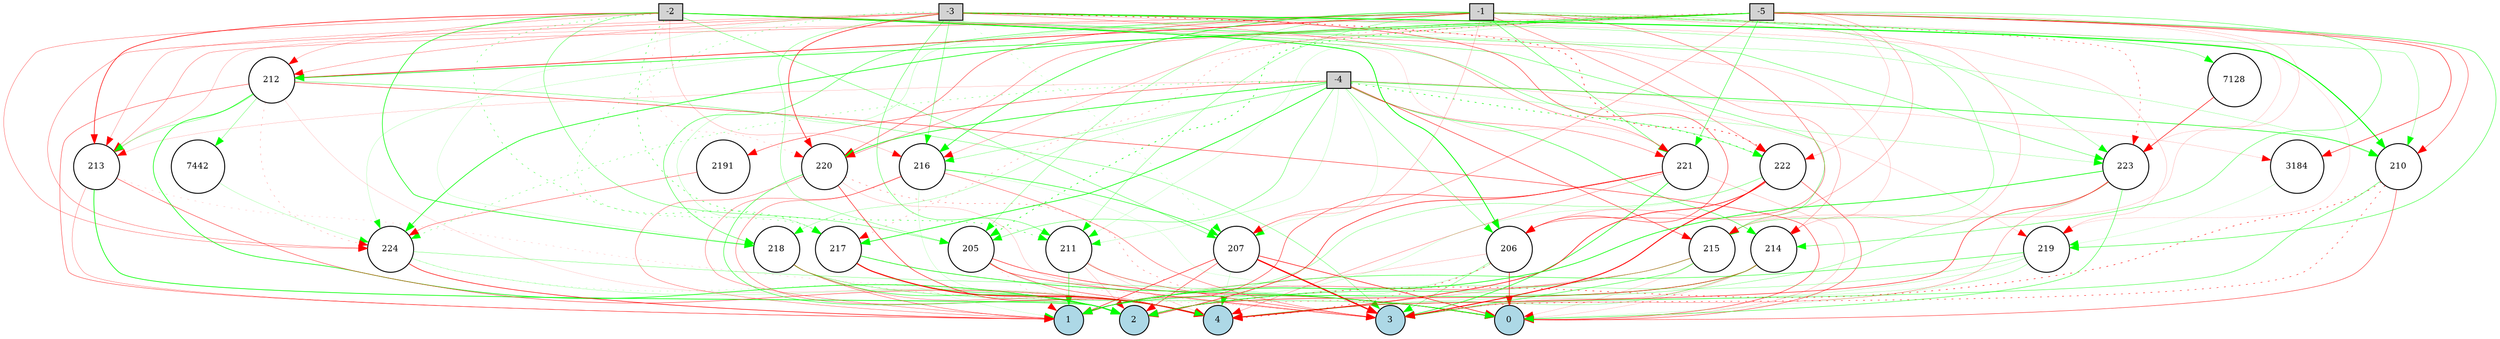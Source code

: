 digraph {
	node [fontsize=9 height=0.2 shape=circle width=0.2]
	-1 [fillcolor=lightgray shape=box style=filled]
	-2 [fillcolor=lightgray shape=box style=filled]
	-3 [fillcolor=lightgray shape=box style=filled]
	-4 [fillcolor=lightgray shape=box style=filled]
	-5 [fillcolor=lightgray shape=box style=filled]
	0 [fillcolor=lightblue style=filled]
	1 [fillcolor=lightblue style=filled]
	2 [fillcolor=lightblue style=filled]
	3 [fillcolor=lightblue style=filled]
	4 [fillcolor=lightblue style=filled]
	2191 [fillcolor=white style=filled]
	7442 [fillcolor=white style=filled]
	205 [fillcolor=white style=filled]
	206 [fillcolor=white style=filled]
	207 [fillcolor=white style=filled]
	210 [fillcolor=white style=filled]
	211 [fillcolor=white style=filled]
	212 [fillcolor=white style=filled]
	213 [fillcolor=white style=filled]
	214 [fillcolor=white style=filled]
	215 [fillcolor=white style=filled]
	216 [fillcolor=white style=filled]
	217 [fillcolor=white style=filled]
	218 [fillcolor=white style=filled]
	219 [fillcolor=white style=filled]
	220 [fillcolor=white style=filled]
	221 [fillcolor=white style=filled]
	222 [fillcolor=white style=filled]
	223 [fillcolor=white style=filled]
	224 [fillcolor=white style=filled]
	7128 [fillcolor=white style=filled]
	3184 [fillcolor=white style=filled]
	-1 -> 205 [color=green penwidth=0.2510074859051291 style=solid]
	-1 -> 206 [color=red penwidth=0.3443591048864126 style=solid]
	-1 -> 207 [color=red penwidth=0.17454714352250691 style=solid]
	-1 -> 210 [color=green penwidth=0.23151396861513981 style=solid]
	-1 -> 211 [color=green penwidth=0.2643477864901257 style=solid]
	-1 -> 212 [color=red penwidth=0.6410651339604365 style=solid]
	-1 -> 213 [color=red penwidth=0.26065624534218124 style=solid]
	-1 -> 214 [color=red penwidth=0.18074621233397264 style=solid]
	-1 -> 215 [color=green penwidth=0.2626112831272256 style=solid]
	-1 -> 216 [color=green penwidth=0.5820268834144068 style=solid]
	-1 -> 217 [color=green penwidth=0.15529581917774227 style=solid]
	-1 -> 218 [color=green penwidth=0.4161347128840711 style=solid]
	-1 -> 219 [color=red penwidth=0.10007490332347459 style=solid]
	-1 -> 220 [color=red penwidth=0.38101199173742084 style=solid]
	-1 -> 221 [color=green penwidth=0.3950190561463989 style=solid]
	-1 -> 222 [color=red penwidth=0.2962342879380181 style=solid]
	-1 -> 223 [color=red penwidth=0.39128858759663454 style=dotted]
	-1 -> 224 [color=green penwidth=0.1310666597484383 style=solid]
	-2 -> 205 [color=green penwidth=0.33189376454543884 style=solid]
	-2 -> 206 [color=green penwidth=0.8413791503932888 style=solid]
	-2 -> 207 [color=green penwidth=0.33383728493408127 style=solid]
	-2 -> 210 [color=green penwidth=0.18398339392205149 style=solid]
	-2 -> 211 [color=green penwidth=0.46924017453447275 style=dotted]
	-2 -> 212 [color=red penwidth=0.204771495280115 style=solid]
	-2 -> 213 [color=red penwidth=0.6229299624408315 style=solid]
	-2 -> 214 [color=red penwidth=0.23306613664395495 style=solid]
	-2 -> 215 [color=green penwidth=0.3388503391509289 style=solid]
	-2 -> 216 [color=red penwidth=0.16538938900696565 style=solid]
	-2 -> 217 [color=green penwidth=0.37349671290429454 style=dotted]
	-2 -> 218 [color=green penwidth=0.6358779333211071 style=solid]
	-2 -> 220 [color=red penwidth=0.14893106570707332 style=dotted]
	-2 -> 221 [color=red penwidth=0.10624853945768754 style=solid]
	-2 -> 222 [color=green penwidth=0.31492590036050633 style=solid]
	-2 -> 223 [color=green penwidth=0.35158135163053994 style=solid]
	-2 -> 224 [color=red penwidth=0.2766769207055627 style=solid]
	-3 -> 205 [color=green penwidth=0.2585250559075164 style=solid]
	-3 -> 206 [color=red penwidth=0.4358449113770374 style=solid]
	-3 -> 207 [color=green penwidth=0.17573078532238368 style=dotted]
	-3 -> 210 [color=green penwidth=1.0556383822480633 style=solid]
	-3 -> 211 [color=green penwidth=0.3557723625448399 style=solid]
	-3 -> 212 [color=red penwidth=0.24999387097037787 style=solid]
	-3 -> 213 [color=red penwidth=0.20996457682831338 style=solid]
	-3 -> 215 [color=red penwidth=0.14003567590672727 style=solid]
	-3 -> 216 [color=green penwidth=0.31489575540108916 style=solid]
	-3 -> 217 [color=green penwidth=0.29670818779267993 style=dotted]
	-3 -> 218 [color=green penwidth=0.1038816650606759 style=solid]
	-3 -> 219 [color=red penwidth=0.13324195502632732 style=solid]
	-3 -> 220 [color=red penwidth=0.5844564404354423 style=solid]
	-3 -> 221 [color=red penwidth=0.28385812452088777 style=solid]
	-3 -> 222 [color=red penwidth=0.6246270699754889 style=dotted]
	-3 -> 223 [color=green penwidth=0.2357805453909063 style=solid]
	-3 -> 224 [color=red penwidth=0.2860433885640931 style=solid]
	-4 -> 205 [color=green penwidth=0.327361911423882 style=solid]
	-4 -> 206 [color=green penwidth=0.30006177416726343 style=solid]
	-4 -> 207 [color=green penwidth=0.10248957445582073 style=solid]
	-4 -> 210 [color=green penwidth=0.5836976513235088 style=solid]
	-4 -> 211 [color=green penwidth=0.13594447766694723 style=solid]
	-4 -> 213 [color=red penwidth=0.12567683785939815 style=solid]
	-4 -> 214 [color=green penwidth=0.44105871616632353 style=solid]
	-4 -> 215 [color=red penwidth=0.4631714448291464 style=solid]
	-4 -> 216 [color=green penwidth=0.23968797583470955 style=solid]
	-4 -> 217 [color=green penwidth=0.7087595018460235 style=solid]
	-4 -> 218 [color=green penwidth=0.19328367184091144 style=solid]
	-4 -> 219 [color=red penwidth=0.10902669533954366 style=solid]
	-4 -> 220 [color=green penwidth=0.6674354003457089 style=solid]
	-4 -> 221 [color=red penwidth=0.2916557945311105 style=solid]
	-4 -> 222 [color=green penwidth=0.6346973695746595 style=dotted]
	-4 -> 223 [color=green penwidth=0.18262406520878016 style=solid]
	-4 -> 224 [color=green penwidth=0.30094377304385445 style=dotted]
	-5 -> 205 [color=green penwidth=0.6876339711954769 style=dotted]
	-5 -> 206 [color=red penwidth=0.22004005127375725 style=solid]
	-5 -> 207 [color=red penwidth=0.2781638195321773 style=solid]
	-5 -> 210 [color=red penwidth=0.37761550991121284 style=solid]
	-5 -> 211 [color=green penwidth=0.12013419755586072 style=solid]
	-5 -> 212 [color=green penwidth=0.5999075571297267 style=solid]
	-5 -> 213 [color=red penwidth=0.16766955560830737 style=solid]
	-5 -> 214 [color=green penwidth=0.3601830776251198 style=solid]
	-5 -> 215 [color=red penwidth=0.13397124787466852 style=solid]
	-5 -> 216 [color=red penwidth=0.21115871592073415 style=solid]
	-5 -> 217 [color=red penwidth=0.2229498388224263 style=dotted]
	-5 -> 219 [color=green penwidth=0.42425970173300653 style=solid]
	-5 -> 220 [color=red penwidth=0.28691284592522953 style=solid]
	-5 -> 221 [color=green penwidth=0.4436134199183477 style=solid]
	-5 -> 222 [color=red penwidth=0.14393617047906698 style=solid]
	-5 -> 223 [color=red penwidth=0.11943347338867547 style=solid]
	-5 -> 224 [color=green penwidth=0.6735265153494584 style=solid]
	205 -> 0 [color=red penwidth=0.5125472474446868 style=solid]
	205 -> 1 [color=red penwidth=0.14396436799960094 style=dotted]
	205 -> 2 [color=green penwidth=0.12407688116700175 style=solid]
	205 -> 3 [color=red penwidth=0.4393473208823775 style=solid]
	205 -> 4 [color=red penwidth=0.40381045819984507 style=solid]
	206 -> 0 [color=red penwidth=0.6659385866563186 style=solid]
	206 -> 1 [color=red penwidth=0.1504069715591645 style=solid]
	206 -> 2 [color=green penwidth=0.1613810706928852 style=solid]
	206 -> 3 [color=green penwidth=0.2816567632050543 style=solid]
	206 -> 4 [color=red penwidth=0.4977686170040837 style=dotted]
	207 -> 0 [color=red penwidth=0.6018985617170067 style=solid]
	207 -> 1 [color=red penwidth=0.5389010913857122 style=solid]
	207 -> 2 [color=red penwidth=0.44202919123307605 style=solid]
	207 -> 3 [color=red penwidth=1.3330823488988106 style=solid]
	207 -> 4 [color=green penwidth=0.12824900236178483 style=solid]
	210 -> 0 [color=red penwidth=0.4053876677473309 style=solid]
	210 -> 2 [color=red penwidth=0.5418951701985071 style=dotted]
	210 -> 3 [color=red penwidth=0.46221624857220267 style=dotted]
	210 -> 4 [color=green penwidth=0.3865071529539632 style=solid]
	211 -> 0 [color=green penwidth=0.1042425297414892 style=solid]
	211 -> 1 [color=green penwidth=0.4562459418426581 style=solid]
	211 -> 2 [color=red penwidth=0.14753434949100347 style=solid]
	211 -> 3 [color=red penwidth=0.38838007131461416 style=solid]
	211 -> 4 [color=red penwidth=0.12360012185092176 style=solid]
	212 -> 0 [color=red penwidth=0.4412210468874851 style=solid]
	212 -> 1 [color=red penwidth=0.369895134289806 style=solid]
	212 -> 2 [color=green penwidth=0.6593352874648534 style=solid]
	212 -> 3 [color=green penwidth=0.2932273145599034 style=solid]
	212 -> 4 [color=red penwidth=0.10129805855790368 style=solid]
	213 -> 1 [color=red penwidth=0.2397723235939054 style=solid]
	213 -> 2 [color=green penwidth=0.728609694593478 style=solid]
	213 -> 3 [color=red penwidth=0.11402955325823619 style=dotted]
	213 -> 4 [color=red penwidth=0.39383564733545917 style=solid]
	214 -> 0 [color=red penwidth=0.11977094756493395 style=solid]
	214 -> 1 [color=green penwidth=0.564543668423077 style=solid]
	214 -> 2 [color=red penwidth=0.5096320301391112 style=solid]
	214 -> 3 [color=red penwidth=0.1916192849965439 style=solid]
	214 -> 4 [color=green penwidth=0.2321360326064468 style=solid]
	215 -> 0 [color=red penwidth=0.12808614100295387 style=solid]
	215 -> 1 [color=red penwidth=0.3436349046683559 style=solid]
	215 -> 2 [color=green penwidth=0.2829996564634215 style=solid]
	215 -> 3 [color=green penwidth=0.45573617620223494 style=solid]
	215 -> 4 [color=red penwidth=0.17991122678333787 style=solid]
	216 -> 0 [color=green penwidth=0.10013384564762084 style=solid]
	216 -> 1 [color=red penwidth=0.28141420477841517 style=solid]
	216 -> 2 [color=red penwidth=0.30921993275496973 style=solid]
	216 -> 3 [color=red penwidth=0.32485393027357456 style=solid]
	216 -> 4 [color=green penwidth=0.12394678988684453 style=solid]
	217 -> 0 [color=green penwidth=0.6298879938873366 style=solid]
	217 -> 1 [color=green penwidth=0.10886796750055117 style=solid]
	217 -> 2 [color=green penwidth=0.4808731932068083 style=solid]
	217 -> 3 [color=red penwidth=0.12216685667599808 style=dotted]
	217 -> 4 [color=red penwidth=1.097256048090976 style=solid]
	218 -> 0 [color=green penwidth=0.29985113448194706 style=solid]
	218 -> 1 [color=red penwidth=0.34028555035670177 style=solid]
	218 -> 2 [color=green penwidth=0.496736979190765 style=solid]
	218 -> 3 [color=red penwidth=0.16232498487476815 style=dotted]
	218 -> 4 [color=red penwidth=0.27237323519282997 style=solid]
	219 -> 0 [color=green penwidth=0.11293541030923147 style=solid]
	219 -> 1 [color=green penwidth=0.453435618683081 style=solid]
	219 -> 2 [color=green penwidth=0.22182430282240106 style=solid]
	219 -> 3 [color=green penwidth=0.13433883230594157 style=solid]
	219 -> 4 [color=green penwidth=0.1509324508214407 style=solid]
	220 -> 0 [color=red penwidth=0.29337113589772534 style=dotted]
	220 -> 1 [color=red penwidth=0.2846582712558493 style=solid]
	220 -> 2 [color=green penwidth=0.4486361674975017 style=solid]
	220 -> 3 [color=red penwidth=0.13663720963113138 style=solid]
	220 -> 4 [color=red penwidth=0.5263423613389305 style=solid]
	221 -> 0 [color=red penwidth=0.1621743385249307 style=solid]
	221 -> 1 [color=red penwidth=0.4430213084415059 style=solid]
	221 -> 2 [color=red penwidth=0.5637040645475484 style=solid]
	221 -> 3 [color=green penwidth=0.5948964726217325 style=solid]
	221 -> 4 [color=red penwidth=0.24474527071919094 style=solid]
	222 -> 0 [color=red penwidth=0.4090022311376106 style=solid]
	222 -> 1 [color=green penwidth=0.24284394049117644 style=solid]
	222 -> 2 [color=green penwidth=0.12194956773186645 style=solid]
	222 -> 3 [color=red penwidth=0.9535154431918361 style=solid]
	222 -> 4 [color=red penwidth=0.645641522950996 style=solid]
	223 -> 0 [color=green penwidth=0.4117258569695088 style=solid]
	223 -> 1 [color=green penwidth=0.6985497165000774 style=solid]
	223 -> 2 [color=green penwidth=0.2609237010523544 style=solid]
	223 -> 3 [color=red penwidth=0.23454117783430953 style=solid]
	223 -> 4 [color=red penwidth=0.5132871392310441 style=solid]
	224 -> 0 [color=green penwidth=0.24876565467894374 style=solid]
	224 -> 1 [color=red penwidth=0.6043107558388787 style=solid]
	224 -> 2 [color=green penwidth=0.15723732182099617 style=dotted]
	224 -> 4 [color=green penwidth=0.16764310745915406 style=solid]
	-4 -> 2191 [color=red penwidth=0.3928232407859168 style=solid]
	2191 -> 224 [color=red penwidth=0.3419066823867277 style=solid]
	212 -> 224 [color=red penwidth=0.18259158700805278 style=dotted]
	-4 -> 3184 [color=red penwidth=0.11410190199073109 style=solid]
	3184 -> 219 [color=green penwidth=0.11064793608740828 style=solid]
	216 -> 207 [color=green penwidth=0.5369250262217563 style=solid]
	-1 -> 7128 [color=green penwidth=0.3342591446532026 style=solid]
	7128 -> 223 [color=red penwidth=0.5649338528368739 style=solid]
	-5 -> 3184 [color=red penwidth=0.5044347740061039 style=solid]
	212 -> 213 [color=green penwidth=0.2561898626663891 style=solid]
	212 -> 7442 [color=green penwidth=0.2701817488472571 style=solid]
	7442 -> 224 [color=green penwidth=0.15485553521123044 style=solid]
}
